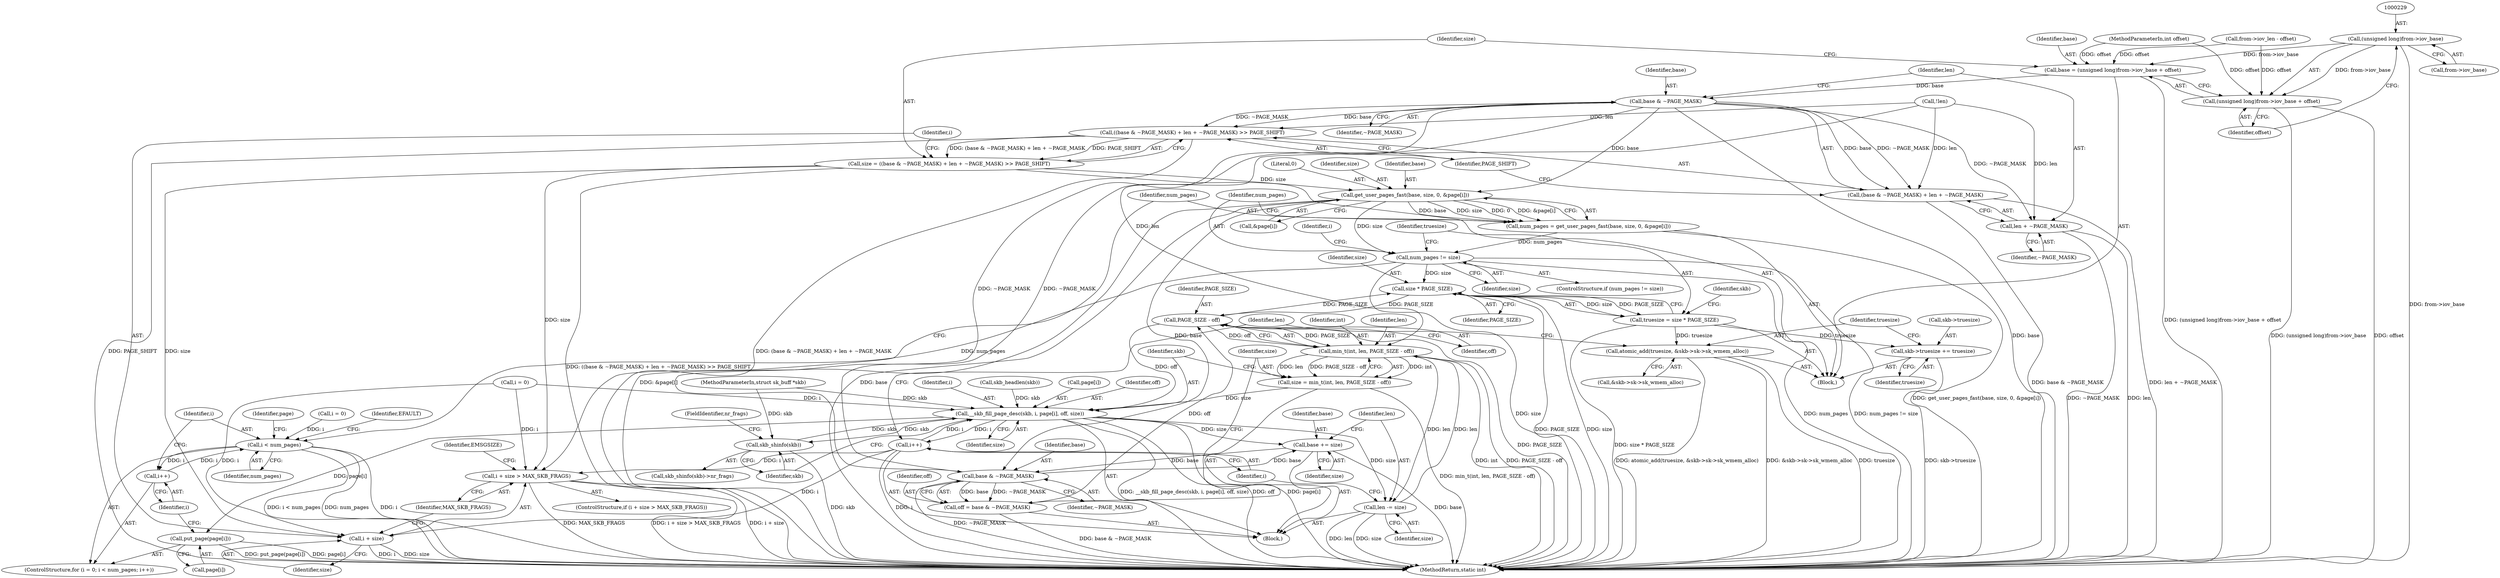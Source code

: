 digraph "0_linux_b92946e2919134ebe2a4083e4302236295ea2a73_0@pointer" {
"1000228" [label="(Call,(unsigned long)from->iov_base)"];
"1000225" [label="(Call,base = (unsigned long)from->iov_base + offset)"];
"1000238" [label="(Call,base & ~PAGE_MASK)"];
"1000236" [label="(Call,((base & ~PAGE_MASK) + len + ~PAGE_MASK) >> PAGE_SHIFT)"];
"1000234" [label="(Call,size = ((base & ~PAGE_MASK) + len + ~PAGE_MASK) >> PAGE_SHIFT)"];
"1000246" [label="(Call,i + size > MAX_SKB_FRAGS)"];
"1000247" [label="(Call,i + size)"];
"1000256" [label="(Call,get_user_pages_fast(base, size, 0, &page[i]))"];
"1000254" [label="(Call,num_pages = get_user_pages_fast(base, size, 0, &page[i]))"];
"1000265" [label="(Call,num_pages != size)"];
"1000273" [label="(Call,i < num_pages)"];
"1000276" [label="(Call,i++)"];
"1000287" [label="(Call,size * PAGE_SIZE)"];
"1000285" [label="(Call,truesize = size * PAGE_SIZE)"];
"1000300" [label="(Call,skb->truesize += truesize)"];
"1000305" [label="(Call,atomic_add(truesize, &skb->sk->sk_wmem_alloc))"];
"1000328" [label="(Call,PAGE_SIZE - off)"];
"1000325" [label="(Call,min_t(int, len, PAGE_SIZE - off))"];
"1000323" [label="(Call,size = min_t(int, len, PAGE_SIZE - off))"];
"1000331" [label="(Call,__skb_fill_page_desc(skb, i, page[i], off, size))"];
"1000278" [label="(Call,put_page(page[i]))"];
"1000341" [label="(Call,skb_shinfo(skb))"];
"1000344" [label="(Call,base += size)"];
"1000319" [label="(Call,base & ~PAGE_MASK)"];
"1000317" [label="(Call,off = base & ~PAGE_MASK)"];
"1000347" [label="(Call,len -= size)"];
"1000350" [label="(Call,i++)"];
"1000237" [label="(Call,(base & ~PAGE_MASK) + len + ~PAGE_MASK)"];
"1000241" [label="(Call,len + ~PAGE_MASK)"];
"1000227" [label="(Call,(unsigned long)from->iov_base + offset)"];
"1000274" [label="(Identifier,i)"];
"1000249" [label="(Identifier,size)"];
"1000245" [label="(ControlStructure,if (i + size > MAX_SKB_FRAGS))"];
"1000257" [label="(Identifier,base)"];
"1000250" [label="(Identifier,MAX_SKB_FRAGS)"];
"1000320" [label="(Identifier,base)"];
"1000280" [label="(Identifier,page)"];
"1000266" [label="(Identifier,num_pages)"];
"1000292" [label="(Identifier,skb)"];
"1000275" [label="(Identifier,num_pages)"];
"1000254" [label="(Call,num_pages = get_user_pages_fast(base, size, 0, &page[i]))"];
"1000345" [label="(Identifier,base)"];
"1000304" [label="(Identifier,truesize)"];
"1000239" [label="(Identifier,base)"];
"1000230" [label="(Call,from->iov_base)"];
"1000270" [label="(Call,i = 0)"];
"1000278" [label="(Call,put_page(page[i]))"];
"1000344" [label="(Call,base += size)"];
"1000349" [label="(Identifier,size)"];
"1000327" [label="(Identifier,len)"];
"1000228" [label="(Call,(unsigned long)from->iov_base)"];
"1000306" [label="(Identifier,truesize)"];
"1000300" [label="(Call,skb->truesize += truesize)"];
"1000104" [label="(MethodParameterIn,struct sk_buff *skb)"];
"1000340" [label="(Call,skb_shinfo(skb)->nr_frags)"];
"1000288" [label="(Identifier,size)"];
"1000243" [label="(Identifier,~PAGE_MASK)"];
"1000277" [label="(Identifier,i)"];
"1000328" [label="(Call,PAGE_SIZE - off)"];
"1000286" [label="(Identifier,truesize)"];
"1000203" [label="(Block,)"];
"1000236" [label="(Call,((base & ~PAGE_MASK) + len + ~PAGE_MASK) >> PAGE_SHIFT)"];
"1000329" [label="(Identifier,PAGE_SIZE)"];
"1000318" [label="(Identifier,off)"];
"1000323" [label="(Call,size = min_t(int, len, PAGE_SIZE - off))"];
"1000350" [label="(Call,i++)"];
"1000260" [label="(Call,&page[i])"];
"1000307" [label="(Call,&skb->sk->sk_wmem_alloc)"];
"1000359" [label="(MethodReturn,static int)"];
"1000346" [label="(Identifier,size)"];
"1000233" [label="(Identifier,offset)"];
"1000284" [label="(Identifier,EFAULT)"];
"1000343" [label="(FieldIdentifier,nr_frags)"];
"1000287" [label="(Call,size * PAGE_SIZE)"];
"1000259" [label="(Literal,0)"];
"1000244" [label="(Identifier,PAGE_SHIFT)"];
"1000235" [label="(Identifier,size)"];
"1000332" [label="(Identifier,skb)"];
"1000237" [label="(Call,(base & ~PAGE_MASK) + len + ~PAGE_MASK)"];
"1000267" [label="(Identifier,size)"];
"1000333" [label="(Identifier,i)"];
"1000342" [label="(Identifier,skb)"];
"1000240" [label="(Identifier,~PAGE_MASK)"];
"1000324" [label="(Identifier,size)"];
"1000128" [label="(Call,i = 0)"];
"1000225" [label="(Call,base = (unsigned long)from->iov_base + offset)"];
"1000315" [label="(Block,)"];
"1000279" [label="(Call,page[i])"];
"1000317" [label="(Call,off = base & ~PAGE_MASK)"];
"1000247" [label="(Call,i + size)"];
"1000256" [label="(Call,get_user_pages_fast(base, size, 0, &page[i]))"];
"1000314" [label="(Identifier,len)"];
"1000264" [label="(ControlStructure,if (num_pages != size))"];
"1000330" [label="(Identifier,off)"];
"1000338" [label="(Identifier,size)"];
"1000348" [label="(Identifier,len)"];
"1000325" [label="(Call,min_t(int, len, PAGE_SIZE - off))"];
"1000253" [label="(Identifier,EMSGSIZE)"];
"1000120" [label="(Call,skb_headlen(skb))"];
"1000351" [label="(Identifier,i)"];
"1000234" [label="(Call,size = ((base & ~PAGE_MASK) + len + ~PAGE_MASK) >> PAGE_SHIFT)"];
"1000248" [label="(Identifier,i)"];
"1000246" [label="(Call,i + size > MAX_SKB_FRAGS)"];
"1000269" [label="(ControlStructure,for (i = 0; i < num_pages; i++))"];
"1000273" [label="(Call,i < num_pages)"];
"1000331" [label="(Call,__skb_fill_page_desc(skb, i, page[i], off, size))"];
"1000326" [label="(Identifier,int)"];
"1000265" [label="(Call,num_pages != size)"];
"1000271" [label="(Identifier,i)"];
"1000216" [label="(Call,!len)"];
"1000334" [label="(Call,page[i])"];
"1000242" [label="(Identifier,len)"];
"1000210" [label="(Call,from->iov_len - offset)"];
"1000258" [label="(Identifier,size)"];
"1000289" [label="(Identifier,PAGE_SIZE)"];
"1000305" [label="(Call,atomic_add(truesize, &skb->sk->sk_wmem_alloc))"];
"1000341" [label="(Call,skb_shinfo(skb))"];
"1000241" [label="(Call,len + ~PAGE_MASK)"];
"1000301" [label="(Call,skb->truesize)"];
"1000238" [label="(Call,base & ~PAGE_MASK)"];
"1000227" [label="(Call,(unsigned long)from->iov_base + offset)"];
"1000347" [label="(Call,len -= size)"];
"1000337" [label="(Identifier,off)"];
"1000285" [label="(Call,truesize = size * PAGE_SIZE)"];
"1000321" [label="(Identifier,~PAGE_MASK)"];
"1000319" [label="(Call,base & ~PAGE_MASK)"];
"1000106" [label="(MethodParameterIn,int offset)"];
"1000276" [label="(Call,i++)"];
"1000226" [label="(Identifier,base)"];
"1000255" [label="(Identifier,num_pages)"];
"1000228" -> "1000227"  [label="AST: "];
"1000228" -> "1000230"  [label="CFG: "];
"1000229" -> "1000228"  [label="AST: "];
"1000230" -> "1000228"  [label="AST: "];
"1000233" -> "1000228"  [label="CFG: "];
"1000228" -> "1000359"  [label="DDG: from->iov_base"];
"1000228" -> "1000225"  [label="DDG: from->iov_base"];
"1000228" -> "1000227"  [label="DDG: from->iov_base"];
"1000225" -> "1000203"  [label="AST: "];
"1000225" -> "1000227"  [label="CFG: "];
"1000226" -> "1000225"  [label="AST: "];
"1000227" -> "1000225"  [label="AST: "];
"1000235" -> "1000225"  [label="CFG: "];
"1000225" -> "1000359"  [label="DDG: (unsigned long)from->iov_base + offset"];
"1000210" -> "1000225"  [label="DDG: offset"];
"1000106" -> "1000225"  [label="DDG: offset"];
"1000225" -> "1000238"  [label="DDG: base"];
"1000238" -> "1000237"  [label="AST: "];
"1000238" -> "1000240"  [label="CFG: "];
"1000239" -> "1000238"  [label="AST: "];
"1000240" -> "1000238"  [label="AST: "];
"1000242" -> "1000238"  [label="CFG: "];
"1000238" -> "1000359"  [label="DDG: base"];
"1000238" -> "1000236"  [label="DDG: base"];
"1000238" -> "1000236"  [label="DDG: ~PAGE_MASK"];
"1000238" -> "1000237"  [label="DDG: base"];
"1000238" -> "1000237"  [label="DDG: ~PAGE_MASK"];
"1000319" -> "1000238"  [label="DDG: ~PAGE_MASK"];
"1000238" -> "1000241"  [label="DDG: ~PAGE_MASK"];
"1000238" -> "1000256"  [label="DDG: base"];
"1000238" -> "1000319"  [label="DDG: ~PAGE_MASK"];
"1000236" -> "1000234"  [label="AST: "];
"1000236" -> "1000244"  [label="CFG: "];
"1000237" -> "1000236"  [label="AST: "];
"1000244" -> "1000236"  [label="AST: "];
"1000234" -> "1000236"  [label="CFG: "];
"1000236" -> "1000359"  [label="DDG: (base & ~PAGE_MASK) + len + ~PAGE_MASK"];
"1000236" -> "1000359"  [label="DDG: PAGE_SHIFT"];
"1000236" -> "1000234"  [label="DDG: (base & ~PAGE_MASK) + len + ~PAGE_MASK"];
"1000236" -> "1000234"  [label="DDG: PAGE_SHIFT"];
"1000216" -> "1000236"  [label="DDG: len"];
"1000234" -> "1000203"  [label="AST: "];
"1000235" -> "1000234"  [label="AST: "];
"1000248" -> "1000234"  [label="CFG: "];
"1000234" -> "1000359"  [label="DDG: ((base & ~PAGE_MASK) + len + ~PAGE_MASK) >> PAGE_SHIFT"];
"1000234" -> "1000246"  [label="DDG: size"];
"1000234" -> "1000247"  [label="DDG: size"];
"1000234" -> "1000256"  [label="DDG: size"];
"1000246" -> "1000245"  [label="AST: "];
"1000246" -> "1000250"  [label="CFG: "];
"1000247" -> "1000246"  [label="AST: "];
"1000250" -> "1000246"  [label="AST: "];
"1000253" -> "1000246"  [label="CFG: "];
"1000255" -> "1000246"  [label="CFG: "];
"1000246" -> "1000359"  [label="DDG: MAX_SKB_FRAGS"];
"1000246" -> "1000359"  [label="DDG: i + size > MAX_SKB_FRAGS"];
"1000246" -> "1000359"  [label="DDG: i + size"];
"1000350" -> "1000246"  [label="DDG: i"];
"1000128" -> "1000246"  [label="DDG: i"];
"1000247" -> "1000249"  [label="CFG: "];
"1000248" -> "1000247"  [label="AST: "];
"1000249" -> "1000247"  [label="AST: "];
"1000250" -> "1000247"  [label="CFG: "];
"1000247" -> "1000359"  [label="DDG: i"];
"1000247" -> "1000359"  [label="DDG: size"];
"1000350" -> "1000247"  [label="DDG: i"];
"1000128" -> "1000247"  [label="DDG: i"];
"1000256" -> "1000254"  [label="AST: "];
"1000256" -> "1000260"  [label="CFG: "];
"1000257" -> "1000256"  [label="AST: "];
"1000258" -> "1000256"  [label="AST: "];
"1000259" -> "1000256"  [label="AST: "];
"1000260" -> "1000256"  [label="AST: "];
"1000254" -> "1000256"  [label="CFG: "];
"1000256" -> "1000359"  [label="DDG: &page[i]"];
"1000256" -> "1000359"  [label="DDG: base"];
"1000256" -> "1000254"  [label="DDG: base"];
"1000256" -> "1000254"  [label="DDG: size"];
"1000256" -> "1000254"  [label="DDG: 0"];
"1000256" -> "1000254"  [label="DDG: &page[i]"];
"1000256" -> "1000265"  [label="DDG: size"];
"1000256" -> "1000319"  [label="DDG: base"];
"1000254" -> "1000203"  [label="AST: "];
"1000255" -> "1000254"  [label="AST: "];
"1000266" -> "1000254"  [label="CFG: "];
"1000254" -> "1000359"  [label="DDG: get_user_pages_fast(base, size, 0, &page[i])"];
"1000254" -> "1000265"  [label="DDG: num_pages"];
"1000265" -> "1000264"  [label="AST: "];
"1000265" -> "1000267"  [label="CFG: "];
"1000266" -> "1000265"  [label="AST: "];
"1000267" -> "1000265"  [label="AST: "];
"1000271" -> "1000265"  [label="CFG: "];
"1000286" -> "1000265"  [label="CFG: "];
"1000265" -> "1000359"  [label="DDG: num_pages != size"];
"1000265" -> "1000359"  [label="DDG: size"];
"1000265" -> "1000359"  [label="DDG: num_pages"];
"1000265" -> "1000273"  [label="DDG: num_pages"];
"1000265" -> "1000287"  [label="DDG: size"];
"1000273" -> "1000269"  [label="AST: "];
"1000273" -> "1000275"  [label="CFG: "];
"1000274" -> "1000273"  [label="AST: "];
"1000275" -> "1000273"  [label="AST: "];
"1000280" -> "1000273"  [label="CFG: "];
"1000284" -> "1000273"  [label="CFG: "];
"1000273" -> "1000359"  [label="DDG: num_pages"];
"1000273" -> "1000359"  [label="DDG: i"];
"1000273" -> "1000359"  [label="DDG: i < num_pages"];
"1000276" -> "1000273"  [label="DDG: i"];
"1000270" -> "1000273"  [label="DDG: i"];
"1000273" -> "1000276"  [label="DDG: i"];
"1000276" -> "1000269"  [label="AST: "];
"1000276" -> "1000277"  [label="CFG: "];
"1000277" -> "1000276"  [label="AST: "];
"1000274" -> "1000276"  [label="CFG: "];
"1000287" -> "1000285"  [label="AST: "];
"1000287" -> "1000289"  [label="CFG: "];
"1000288" -> "1000287"  [label="AST: "];
"1000289" -> "1000287"  [label="AST: "];
"1000285" -> "1000287"  [label="CFG: "];
"1000287" -> "1000359"  [label="DDG: PAGE_SIZE"];
"1000287" -> "1000359"  [label="DDG: size"];
"1000287" -> "1000285"  [label="DDG: size"];
"1000287" -> "1000285"  [label="DDG: PAGE_SIZE"];
"1000328" -> "1000287"  [label="DDG: PAGE_SIZE"];
"1000287" -> "1000328"  [label="DDG: PAGE_SIZE"];
"1000285" -> "1000203"  [label="AST: "];
"1000286" -> "1000285"  [label="AST: "];
"1000292" -> "1000285"  [label="CFG: "];
"1000285" -> "1000359"  [label="DDG: size * PAGE_SIZE"];
"1000285" -> "1000300"  [label="DDG: truesize"];
"1000285" -> "1000305"  [label="DDG: truesize"];
"1000300" -> "1000203"  [label="AST: "];
"1000300" -> "1000304"  [label="CFG: "];
"1000301" -> "1000300"  [label="AST: "];
"1000304" -> "1000300"  [label="AST: "];
"1000306" -> "1000300"  [label="CFG: "];
"1000300" -> "1000359"  [label="DDG: skb->truesize"];
"1000305" -> "1000203"  [label="AST: "];
"1000305" -> "1000307"  [label="CFG: "];
"1000306" -> "1000305"  [label="AST: "];
"1000307" -> "1000305"  [label="AST: "];
"1000314" -> "1000305"  [label="CFG: "];
"1000305" -> "1000359"  [label="DDG: atomic_add(truesize, &skb->sk->sk_wmem_alloc)"];
"1000305" -> "1000359"  [label="DDG: &skb->sk->sk_wmem_alloc"];
"1000305" -> "1000359"  [label="DDG: truesize"];
"1000328" -> "1000325"  [label="AST: "];
"1000328" -> "1000330"  [label="CFG: "];
"1000329" -> "1000328"  [label="AST: "];
"1000330" -> "1000328"  [label="AST: "];
"1000325" -> "1000328"  [label="CFG: "];
"1000328" -> "1000359"  [label="DDG: PAGE_SIZE"];
"1000328" -> "1000325"  [label="DDG: PAGE_SIZE"];
"1000328" -> "1000325"  [label="DDG: off"];
"1000317" -> "1000328"  [label="DDG: off"];
"1000328" -> "1000331"  [label="DDG: off"];
"1000325" -> "1000323"  [label="AST: "];
"1000326" -> "1000325"  [label="AST: "];
"1000327" -> "1000325"  [label="AST: "];
"1000323" -> "1000325"  [label="CFG: "];
"1000325" -> "1000359"  [label="DDG: int"];
"1000325" -> "1000359"  [label="DDG: PAGE_SIZE - off"];
"1000325" -> "1000323"  [label="DDG: int"];
"1000325" -> "1000323"  [label="DDG: len"];
"1000325" -> "1000323"  [label="DDG: PAGE_SIZE - off"];
"1000347" -> "1000325"  [label="DDG: len"];
"1000216" -> "1000325"  [label="DDG: len"];
"1000325" -> "1000347"  [label="DDG: len"];
"1000323" -> "1000315"  [label="AST: "];
"1000324" -> "1000323"  [label="AST: "];
"1000332" -> "1000323"  [label="CFG: "];
"1000323" -> "1000359"  [label="DDG: min_t(int, len, PAGE_SIZE - off)"];
"1000323" -> "1000331"  [label="DDG: size"];
"1000331" -> "1000315"  [label="AST: "];
"1000331" -> "1000338"  [label="CFG: "];
"1000332" -> "1000331"  [label="AST: "];
"1000333" -> "1000331"  [label="AST: "];
"1000334" -> "1000331"  [label="AST: "];
"1000337" -> "1000331"  [label="AST: "];
"1000338" -> "1000331"  [label="AST: "];
"1000342" -> "1000331"  [label="CFG: "];
"1000331" -> "1000359"  [label="DDG: page[i]"];
"1000331" -> "1000359"  [label="DDG: __skb_fill_page_desc(skb, i, page[i], off, size)"];
"1000331" -> "1000359"  [label="DDG: off"];
"1000331" -> "1000278"  [label="DDG: page[i]"];
"1000120" -> "1000331"  [label="DDG: skb"];
"1000341" -> "1000331"  [label="DDG: skb"];
"1000104" -> "1000331"  [label="DDG: skb"];
"1000350" -> "1000331"  [label="DDG: i"];
"1000128" -> "1000331"  [label="DDG: i"];
"1000331" -> "1000341"  [label="DDG: skb"];
"1000331" -> "1000344"  [label="DDG: size"];
"1000331" -> "1000347"  [label="DDG: size"];
"1000331" -> "1000350"  [label="DDG: i"];
"1000278" -> "1000269"  [label="AST: "];
"1000278" -> "1000279"  [label="CFG: "];
"1000279" -> "1000278"  [label="AST: "];
"1000277" -> "1000278"  [label="CFG: "];
"1000278" -> "1000359"  [label="DDG: put_page(page[i])"];
"1000278" -> "1000359"  [label="DDG: page[i]"];
"1000341" -> "1000340"  [label="AST: "];
"1000341" -> "1000342"  [label="CFG: "];
"1000342" -> "1000341"  [label="AST: "];
"1000343" -> "1000341"  [label="CFG: "];
"1000341" -> "1000359"  [label="DDG: skb"];
"1000104" -> "1000341"  [label="DDG: skb"];
"1000344" -> "1000315"  [label="AST: "];
"1000344" -> "1000346"  [label="CFG: "];
"1000345" -> "1000344"  [label="AST: "];
"1000346" -> "1000344"  [label="AST: "];
"1000348" -> "1000344"  [label="CFG: "];
"1000344" -> "1000359"  [label="DDG: base"];
"1000344" -> "1000319"  [label="DDG: base"];
"1000319" -> "1000344"  [label="DDG: base"];
"1000319" -> "1000317"  [label="AST: "];
"1000319" -> "1000321"  [label="CFG: "];
"1000320" -> "1000319"  [label="AST: "];
"1000321" -> "1000319"  [label="AST: "];
"1000317" -> "1000319"  [label="CFG: "];
"1000319" -> "1000359"  [label="DDG: ~PAGE_MASK"];
"1000319" -> "1000317"  [label="DDG: base"];
"1000319" -> "1000317"  [label="DDG: ~PAGE_MASK"];
"1000317" -> "1000315"  [label="AST: "];
"1000318" -> "1000317"  [label="AST: "];
"1000324" -> "1000317"  [label="CFG: "];
"1000317" -> "1000359"  [label="DDG: base & ~PAGE_MASK"];
"1000347" -> "1000315"  [label="AST: "];
"1000347" -> "1000349"  [label="CFG: "];
"1000348" -> "1000347"  [label="AST: "];
"1000349" -> "1000347"  [label="AST: "];
"1000351" -> "1000347"  [label="CFG: "];
"1000347" -> "1000359"  [label="DDG: size"];
"1000347" -> "1000359"  [label="DDG: len"];
"1000350" -> "1000315"  [label="AST: "];
"1000350" -> "1000351"  [label="CFG: "];
"1000351" -> "1000350"  [label="AST: "];
"1000314" -> "1000350"  [label="CFG: "];
"1000350" -> "1000359"  [label="DDG: i"];
"1000237" -> "1000241"  [label="CFG: "];
"1000241" -> "1000237"  [label="AST: "];
"1000244" -> "1000237"  [label="CFG: "];
"1000237" -> "1000359"  [label="DDG: base & ~PAGE_MASK"];
"1000237" -> "1000359"  [label="DDG: len + ~PAGE_MASK"];
"1000216" -> "1000237"  [label="DDG: len"];
"1000241" -> "1000243"  [label="CFG: "];
"1000242" -> "1000241"  [label="AST: "];
"1000243" -> "1000241"  [label="AST: "];
"1000241" -> "1000359"  [label="DDG: len"];
"1000241" -> "1000359"  [label="DDG: ~PAGE_MASK"];
"1000216" -> "1000241"  [label="DDG: len"];
"1000227" -> "1000233"  [label="CFG: "];
"1000233" -> "1000227"  [label="AST: "];
"1000227" -> "1000359"  [label="DDG: offset"];
"1000227" -> "1000359"  [label="DDG: (unsigned long)from->iov_base"];
"1000210" -> "1000227"  [label="DDG: offset"];
"1000106" -> "1000227"  [label="DDG: offset"];
}
